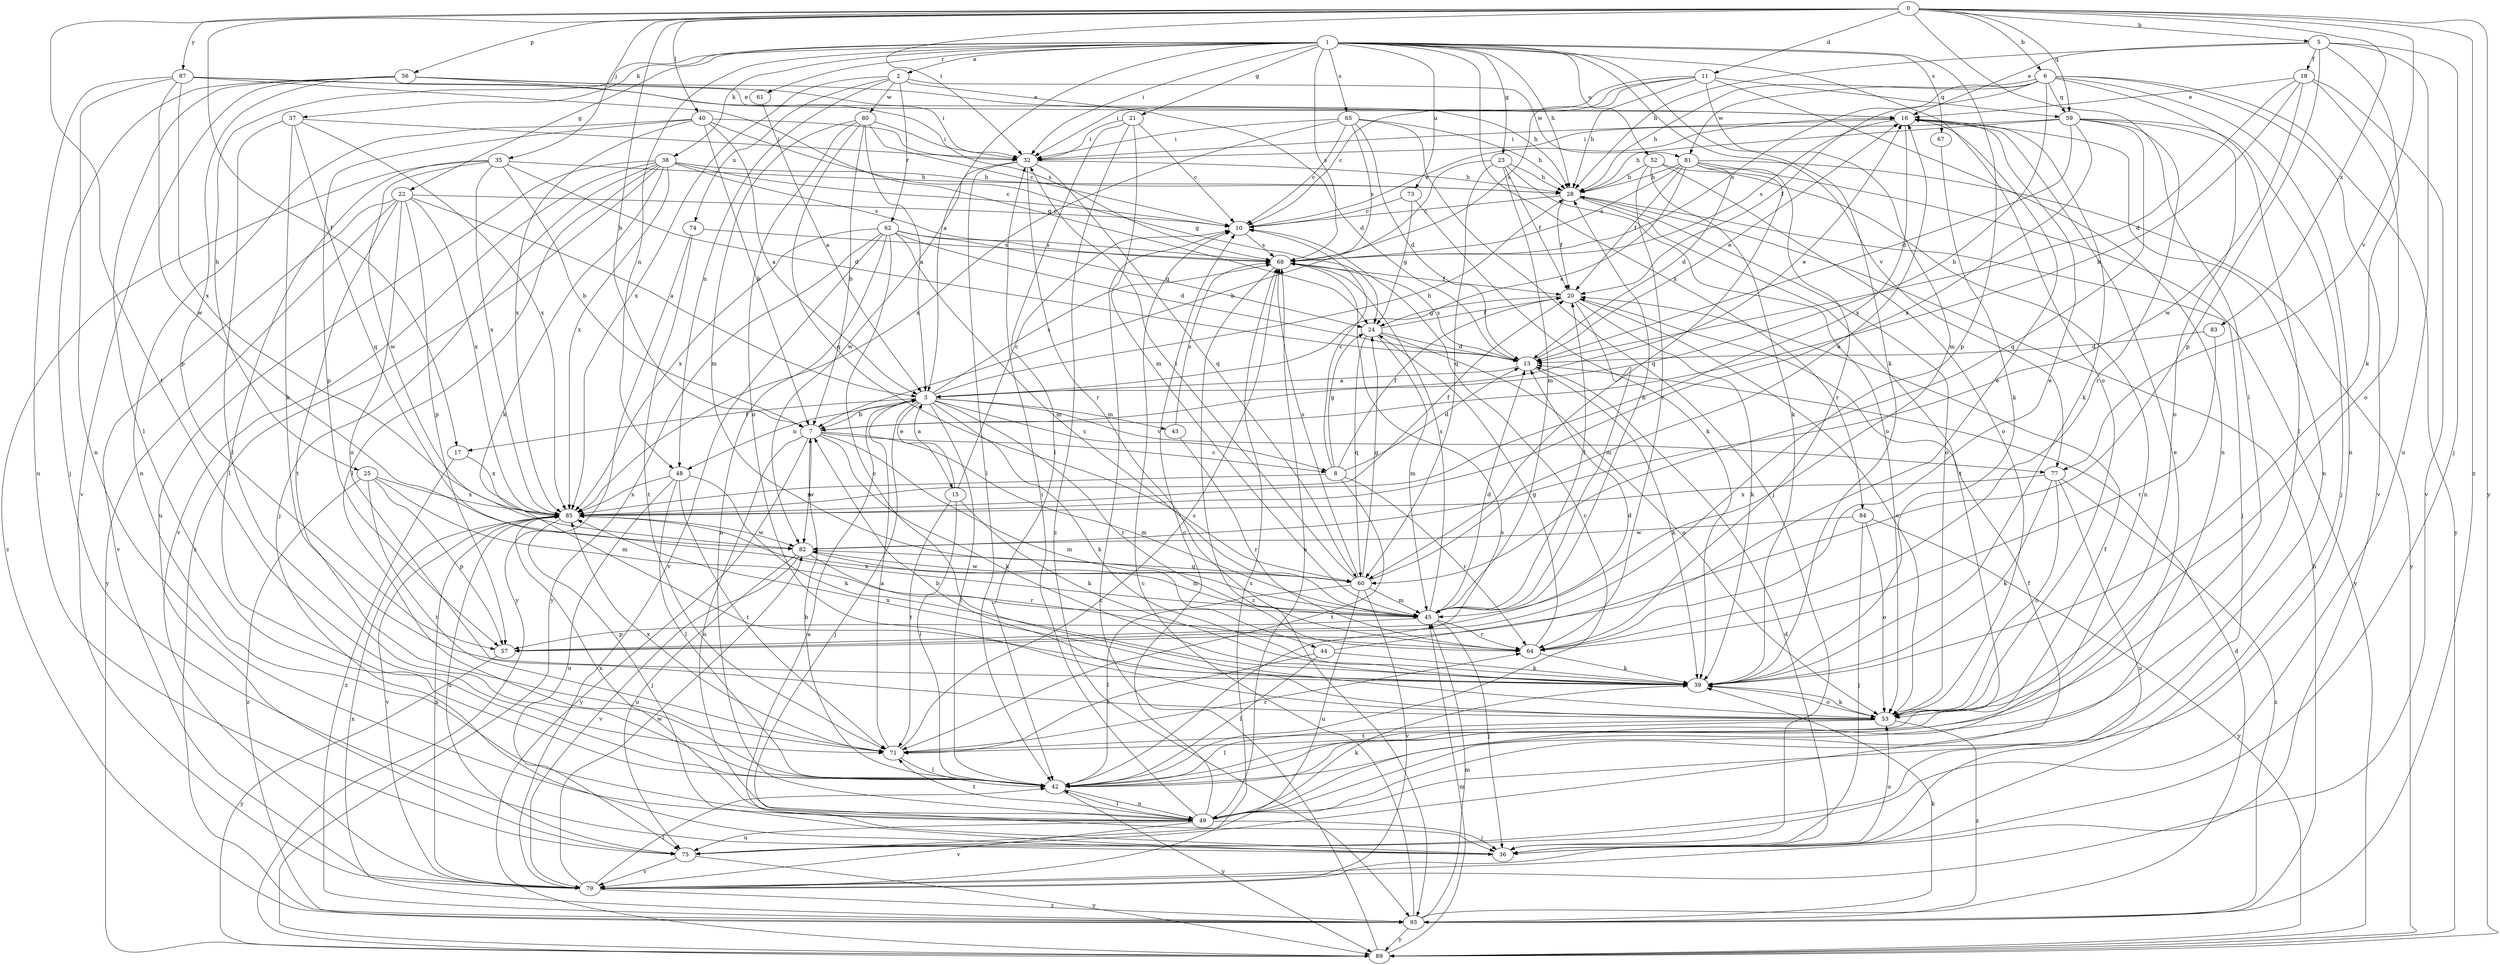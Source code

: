 strict digraph  {
0;
1;
2;
3;
5;
6;
7;
8;
10;
11;
13;
15;
16;
17;
18;
20;
21;
22;
23;
24;
25;
28;
32;
35;
36;
37;
38;
39;
40;
42;
43;
44;
45;
48;
49;
52;
53;
56;
57;
59;
60;
61;
62;
64;
65;
67;
68;
71;
73;
74;
75;
77;
79;
80;
81;
82;
83;
84;
85;
87;
89;
93;
0 -> 5  [label=b];
0 -> 6  [label=b];
0 -> 7  [label=b];
0 -> 11  [label=d];
0 -> 17  [label=f];
0 -> 32  [label=i];
0 -> 35  [label=j];
0 -> 40  [label=l];
0 -> 42  [label=l];
0 -> 56  [label=p];
0 -> 59  [label=q];
0 -> 71  [label=t];
0 -> 77  [label=v];
0 -> 83  [label=x];
0 -> 87  [label=y];
0 -> 89  [label=y];
0 -> 93  [label=z];
1 -> 2  [label=a];
1 -> 3  [label=a];
1 -> 21  [label=g];
1 -> 22  [label=g];
1 -> 23  [label=g];
1 -> 25  [label=h];
1 -> 28  [label=h];
1 -> 32  [label=i];
1 -> 37  [label=k];
1 -> 38  [label=k];
1 -> 39  [label=k];
1 -> 48  [label=n];
1 -> 52  [label=o];
1 -> 53  [label=o];
1 -> 57  [label=p];
1 -> 61  [label=r];
1 -> 65  [label=s];
1 -> 67  [label=s];
1 -> 68  [label=s];
1 -> 73  [label=u];
1 -> 77  [label=v];
1 -> 84  [label=x];
2 -> 13  [label=d];
2 -> 48  [label=n];
2 -> 62  [label=r];
2 -> 74  [label=u];
2 -> 80  [label=w];
2 -> 81  [label=w];
2 -> 85  [label=x];
3 -> 7  [label=b];
3 -> 8  [label=c];
3 -> 15  [label=e];
3 -> 16  [label=e];
3 -> 17  [label=f];
3 -> 28  [label=h];
3 -> 36  [label=j];
3 -> 39  [label=k];
3 -> 42  [label=l];
3 -> 43  [label=m];
3 -> 48  [label=n];
3 -> 64  [label=r];
3 -> 68  [label=s];
3 -> 77  [label=v];
5 -> 16  [label=e];
5 -> 18  [label=f];
5 -> 28  [label=h];
5 -> 36  [label=j];
5 -> 39  [label=k];
5 -> 57  [label=p];
5 -> 75  [label=u];
6 -> 7  [label=b];
6 -> 20  [label=f];
6 -> 28  [label=h];
6 -> 42  [label=l];
6 -> 49  [label=n];
6 -> 59  [label=q];
6 -> 68  [label=s];
6 -> 79  [label=v];
6 -> 81  [label=w];
6 -> 89  [label=y];
7 -> 8  [label=c];
7 -> 39  [label=k];
7 -> 44  [label=m];
7 -> 45  [label=m];
7 -> 49  [label=n];
7 -> 82  [label=w];
7 -> 89  [label=y];
8 -> 10  [label=c];
8 -> 13  [label=d];
8 -> 20  [label=f];
8 -> 24  [label=g];
8 -> 64  [label=r];
8 -> 71  [label=t];
8 -> 85  [label=x];
10 -> 16  [label=e];
10 -> 68  [label=s];
11 -> 10  [label=c];
11 -> 28  [label=h];
11 -> 32  [label=i];
11 -> 45  [label=m];
11 -> 49  [label=n];
11 -> 59  [label=q];
11 -> 68  [label=s];
13 -> 3  [label=a];
13 -> 16  [label=e];
13 -> 39  [label=k];
13 -> 68  [label=s];
15 -> 3  [label=a];
15 -> 10  [label=c];
15 -> 39  [label=k];
15 -> 42  [label=l];
15 -> 71  [label=t];
16 -> 32  [label=i];
16 -> 39  [label=k];
16 -> 49  [label=n];
16 -> 68  [label=s];
16 -> 85  [label=x];
17 -> 85  [label=x];
17 -> 93  [label=z];
18 -> 7  [label=b];
18 -> 13  [label=d];
18 -> 16  [label=e];
18 -> 53  [label=o];
18 -> 79  [label=v];
18 -> 82  [label=w];
20 -> 24  [label=g];
20 -> 39  [label=k];
20 -> 45  [label=m];
20 -> 53  [label=o];
21 -> 10  [label=c];
21 -> 32  [label=i];
21 -> 42  [label=l];
21 -> 45  [label=m];
21 -> 93  [label=z];
22 -> 3  [label=a];
22 -> 10  [label=c];
22 -> 53  [label=o];
22 -> 57  [label=p];
22 -> 71  [label=t];
22 -> 79  [label=v];
22 -> 85  [label=x];
22 -> 89  [label=y];
23 -> 7  [label=b];
23 -> 20  [label=f];
23 -> 28  [label=h];
23 -> 45  [label=m];
23 -> 53  [label=o];
23 -> 60  [label=q];
24 -> 13  [label=d];
24 -> 20  [label=f];
24 -> 45  [label=m];
24 -> 53  [label=o];
24 -> 60  [label=q];
25 -> 45  [label=m];
25 -> 57  [label=p];
25 -> 71  [label=t];
25 -> 85  [label=x];
25 -> 93  [label=z];
28 -> 10  [label=c];
28 -> 20  [label=f];
28 -> 53  [label=o];
28 -> 71  [label=t];
28 -> 89  [label=y];
32 -> 28  [label=h];
32 -> 42  [label=l];
32 -> 60  [label=q];
32 -> 64  [label=r];
32 -> 82  [label=w];
35 -> 7  [label=b];
35 -> 13  [label=d];
35 -> 28  [label=h];
35 -> 42  [label=l];
35 -> 82  [label=w];
35 -> 85  [label=x];
35 -> 93  [label=z];
36 -> 3  [label=a];
36 -> 53  [label=o];
37 -> 32  [label=i];
37 -> 39  [label=k];
37 -> 42  [label=l];
37 -> 60  [label=q];
37 -> 85  [label=x];
38 -> 10  [label=c];
38 -> 28  [label=h];
38 -> 36  [label=j];
38 -> 39  [label=k];
38 -> 42  [label=l];
38 -> 68  [label=s];
38 -> 75  [label=u];
38 -> 79  [label=v];
38 -> 85  [label=x];
38 -> 93  [label=z];
39 -> 53  [label=o];
39 -> 85  [label=x];
40 -> 3  [label=a];
40 -> 7  [label=b];
40 -> 24  [label=g];
40 -> 32  [label=i];
40 -> 49  [label=n];
40 -> 57  [label=p];
40 -> 85  [label=x];
42 -> 7  [label=b];
42 -> 10  [label=c];
42 -> 16  [label=e];
42 -> 20  [label=f];
42 -> 49  [label=n];
42 -> 68  [label=s];
42 -> 89  [label=y];
43 -> 64  [label=r];
43 -> 68  [label=s];
44 -> 16  [label=e];
44 -> 39  [label=k];
44 -> 42  [label=l];
44 -> 71  [label=t];
45 -> 13  [label=d];
45 -> 20  [label=f];
45 -> 28  [label=h];
45 -> 36  [label=j];
45 -> 57  [label=p];
45 -> 64  [label=r];
45 -> 68  [label=s];
45 -> 85  [label=x];
48 -> 39  [label=k];
48 -> 42  [label=l];
48 -> 71  [label=t];
48 -> 75  [label=u];
48 -> 85  [label=x];
49 -> 10  [label=c];
49 -> 32  [label=i];
49 -> 36  [label=j];
49 -> 39  [label=k];
49 -> 42  [label=l];
49 -> 68  [label=s];
49 -> 71  [label=t];
49 -> 75  [label=u];
49 -> 79  [label=v];
49 -> 85  [label=x];
52 -> 28  [label=h];
52 -> 39  [label=k];
52 -> 49  [label=n];
52 -> 53  [label=o];
52 -> 64  [label=r];
53 -> 7  [label=b];
53 -> 39  [label=k];
53 -> 42  [label=l];
53 -> 71  [label=t];
53 -> 93  [label=z];
56 -> 16  [label=e];
56 -> 32  [label=i];
56 -> 36  [label=j];
56 -> 42  [label=l];
56 -> 57  [label=p];
56 -> 68  [label=s];
56 -> 79  [label=v];
57 -> 13  [label=d];
57 -> 89  [label=y];
59 -> 13  [label=d];
59 -> 28  [label=h];
59 -> 32  [label=i];
59 -> 36  [label=j];
59 -> 53  [label=o];
59 -> 60  [label=q];
59 -> 64  [label=r];
59 -> 85  [label=x];
60 -> 16  [label=e];
60 -> 24  [label=g];
60 -> 32  [label=i];
60 -> 42  [label=l];
60 -> 45  [label=m];
60 -> 68  [label=s];
60 -> 75  [label=u];
60 -> 79  [label=v];
60 -> 82  [label=w];
61 -> 3  [label=a];
62 -> 13  [label=d];
62 -> 24  [label=g];
62 -> 45  [label=m];
62 -> 49  [label=n];
62 -> 53  [label=o];
62 -> 68  [label=s];
62 -> 79  [label=v];
62 -> 85  [label=x];
62 -> 89  [label=y];
64 -> 16  [label=e];
64 -> 24  [label=g];
64 -> 39  [label=k];
65 -> 10  [label=c];
65 -> 13  [label=d];
65 -> 28  [label=h];
65 -> 32  [label=i];
65 -> 36  [label=j];
65 -> 68  [label=s];
65 -> 85  [label=x];
67 -> 39  [label=k];
68 -> 20  [label=f];
68 -> 93  [label=z];
71 -> 3  [label=a];
71 -> 42  [label=l];
71 -> 64  [label=r];
71 -> 68  [label=s];
71 -> 85  [label=x];
73 -> 10  [label=c];
73 -> 24  [label=g];
73 -> 39  [label=k];
74 -> 68  [label=s];
74 -> 71  [label=t];
74 -> 89  [label=y];
75 -> 20  [label=f];
75 -> 79  [label=v];
75 -> 89  [label=y];
77 -> 39  [label=k];
77 -> 53  [label=o];
77 -> 75  [label=u];
77 -> 85  [label=x];
77 -> 93  [label=z];
79 -> 13  [label=d];
79 -> 42  [label=l];
79 -> 68  [label=s];
79 -> 82  [label=w];
79 -> 85  [label=x];
79 -> 93  [label=z];
80 -> 3  [label=a];
80 -> 7  [label=b];
80 -> 10  [label=c];
80 -> 32  [label=i];
80 -> 45  [label=m];
80 -> 53  [label=o];
80 -> 60  [label=q];
81 -> 3  [label=a];
81 -> 13  [label=d];
81 -> 20  [label=f];
81 -> 28  [label=h];
81 -> 36  [label=j];
81 -> 60  [label=q];
81 -> 64  [label=r];
81 -> 68  [label=s];
81 -> 89  [label=y];
82 -> 45  [label=m];
82 -> 60  [label=q];
82 -> 64  [label=r];
82 -> 75  [label=u];
82 -> 79  [label=v];
83 -> 13  [label=d];
83 -> 64  [label=r];
84 -> 36  [label=j];
84 -> 53  [label=o];
84 -> 82  [label=w];
84 -> 89  [label=y];
85 -> 20  [label=f];
85 -> 36  [label=j];
85 -> 75  [label=u];
85 -> 79  [label=v];
85 -> 82  [label=w];
87 -> 16  [label=e];
87 -> 24  [label=g];
87 -> 28  [label=h];
87 -> 49  [label=n];
87 -> 75  [label=u];
87 -> 82  [label=w];
87 -> 85  [label=x];
89 -> 10  [label=c];
89 -> 45  [label=m];
93 -> 10  [label=c];
93 -> 13  [label=d];
93 -> 28  [label=h];
93 -> 39  [label=k];
93 -> 45  [label=m];
93 -> 85  [label=x];
93 -> 89  [label=y];
}
